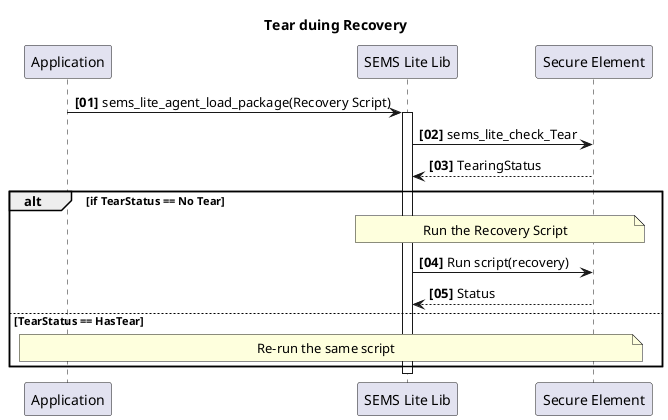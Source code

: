 

'
' Recovery Script and Tear
'

@startuml

title Tear duing Recovery

participant APP as "Application"
participant SEMS_Lite as "SEMS Lite Lib"
participant SE as "Secure Element"

autonumber "<b>[00]"


APP -> SEMS_Lite : sems_lite_agent_load_package(Recovery Script)

activate SEMS_Lite

SEMS_Lite -> SE : sems_lite_check_Tear
SEMS_Lite <-- SE : TearingStatus
	alt if TearStatus == No Tear
		note over SEMS_Lite, SE
			Run the Recovery Script
		end note	
			SEMS_Lite -> SE : Run script(recovery)
			SEMS_Lite <-- SE : Status
	else TearStatus == HasTear
		note over APP, SE
			Re-run the same script
		end note
	end
deactivate SEMS_Lite

@enduml
